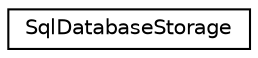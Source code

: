 digraph "Graphical Class Hierarchy"
{
  edge [fontname="Helvetica",fontsize="10",labelfontname="Helvetica",labelfontsize="10"];
  node [fontname="Helvetica",fontsize="10",shape=record];
  rankdir="LR";
  Node0 [label="SqlDatabaseStorage",height=0.2,width=0.4,color="black", fillcolor="white", style="filled",URL="$class_sql_database_storage.html",tooltip="The SqlDatabaseStorage class allows you to reuse connections made to the database through the QSqlDat..."];
}

